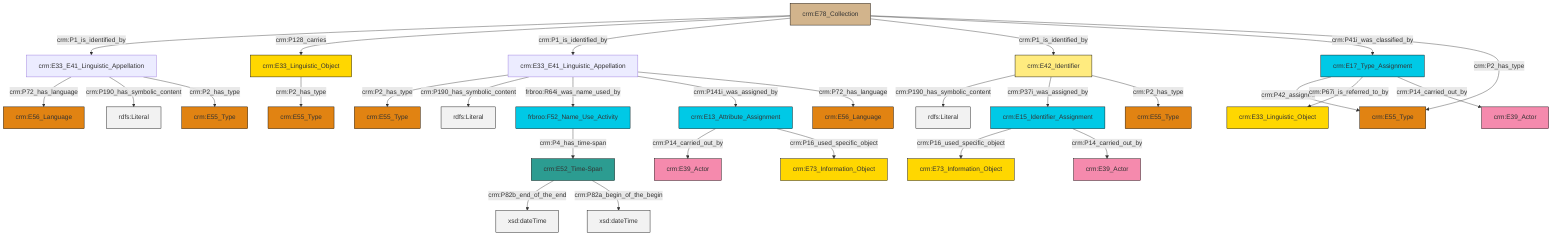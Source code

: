 graph TD
classDef Literal fill:#f2f2f2,stroke:#000000;
classDef CRM_Entity fill:#FFFFFF,stroke:#000000;
classDef Temporal_Entity fill:#00C9E6, stroke:#000000;
classDef Type fill:#E18312, stroke:#000000;
classDef Time-Span fill:#2C9C91, stroke:#000000;
classDef Appellation fill:#FFEB7F, stroke:#000000;
classDef Place fill:#008836, stroke:#000000;
classDef Persistent_Item fill:#B266B2, stroke:#000000;
classDef Conceptual_Object fill:#FFD700, stroke:#000000;
classDef Physical_Thing fill:#D2B48C, stroke:#000000;
classDef Actor fill:#f58aad, stroke:#000000;
classDef PC_Classes fill:#4ce600, stroke:#000000;
classDef Multi fill:#cccccc,stroke:#000000;

2["crm:E17_Type_Assignment"]:::Temporal_Entity -->|crm:P42_assigned| 3["crm:E55_Type"]:::Type
10["crm:E15_Identifier_Assignment"]:::Temporal_Entity -->|crm:P16_used_specific_object| 11["crm:E73_Information_Object"]:::Conceptual_Object
12["crm:E33_E41_Linguistic_Appellation"]:::Default -->|crm:P72_has_language| 13["crm:E56_Language"]:::Type
14["crm:E33_E41_Linguistic_Appellation"]:::Default -->|crm:P2_has_type| 15["crm:E55_Type"]:::Type
16["crm:E42_Identifier"]:::Appellation -->|crm:P190_has_symbolic_content| 17[rdfs:Literal]:::Literal
12["crm:E33_E41_Linguistic_Appellation"]:::Default -->|crm:P190_has_symbolic_content| 19[rdfs:Literal]:::Literal
0["crm:E13_Attribute_Assignment"]:::Temporal_Entity -->|crm:P14_carried_out_by| 21["crm:E39_Actor"]:::Actor
8["crm:E78_Collection"]:::Physical_Thing -->|crm:P1_is_identified_by| 12["crm:E33_E41_Linguistic_Appellation"]:::Default
23["crm:E52_Time-Span"]:::Time-Span -->|crm:P82b_end_of_the_end| 24[xsd:dateTime]:::Literal
16["crm:E42_Identifier"]:::Appellation -->|crm:P37i_was_assigned_by| 10["crm:E15_Identifier_Assignment"]:::Temporal_Entity
2["crm:E17_Type_Assignment"]:::Temporal_Entity -->|crm:P67i_is_referred_to_by| 28["crm:E33_Linguistic_Object"]:::Conceptual_Object
14["crm:E33_E41_Linguistic_Appellation"]:::Default -->|crm:P190_has_symbolic_content| 29[rdfs:Literal]:::Literal
30["frbroo:F52_Name_Use_Activity"]:::Temporal_Entity -->|crm:P4_has_time-span| 23["crm:E52_Time-Span"]:::Time-Span
16["crm:E42_Identifier"]:::Appellation -->|crm:P2_has_type| 26["crm:E55_Type"]:::Type
0["crm:E13_Attribute_Assignment"]:::Temporal_Entity -->|crm:P16_used_specific_object| 6["crm:E73_Information_Object"]:::Conceptual_Object
12["crm:E33_E41_Linguistic_Appellation"]:::Default -->|crm:P2_has_type| 33["crm:E55_Type"]:::Type
14["crm:E33_E41_Linguistic_Appellation"]:::Default -->|frbroo:R64i_was_name_used_by| 30["frbroo:F52_Name_Use_Activity"]:::Temporal_Entity
8["crm:E78_Collection"]:::Physical_Thing -->|crm:P128_carries| 43["crm:E33_Linguistic_Object"]:::Conceptual_Object
23["crm:E52_Time-Span"]:::Time-Span -->|crm:P82a_begin_of_the_begin| 45[xsd:dateTime]:::Literal
8["crm:E78_Collection"]:::Physical_Thing -->|crm:P1_is_identified_by| 14["crm:E33_E41_Linguistic_Appellation"]:::Default
10["crm:E15_Identifier_Assignment"]:::Temporal_Entity -->|crm:P14_carried_out_by| 46["crm:E39_Actor"]:::Actor
8["crm:E78_Collection"]:::Physical_Thing -->|crm:P1_is_identified_by| 16["crm:E42_Identifier"]:::Appellation
14["crm:E33_E41_Linguistic_Appellation"]:::Default -->|crm:P141i_was_assigned_by| 0["crm:E13_Attribute_Assignment"]:::Temporal_Entity
14["crm:E33_E41_Linguistic_Appellation"]:::Default -->|crm:P72_has_language| 4["crm:E56_Language"]:::Type
8["crm:E78_Collection"]:::Physical_Thing -->|crm:P41i_was_classified_by| 2["crm:E17_Type_Assignment"]:::Temporal_Entity
43["crm:E33_Linguistic_Object"]:::Conceptual_Object -->|crm:P2_has_type| 41["crm:E55_Type"]:::Type
8["crm:E78_Collection"]:::Physical_Thing -->|crm:P2_has_type| 3["crm:E55_Type"]:::Type
2["crm:E17_Type_Assignment"]:::Temporal_Entity -->|crm:P14_carried_out_by| 38["crm:E39_Actor"]:::Actor